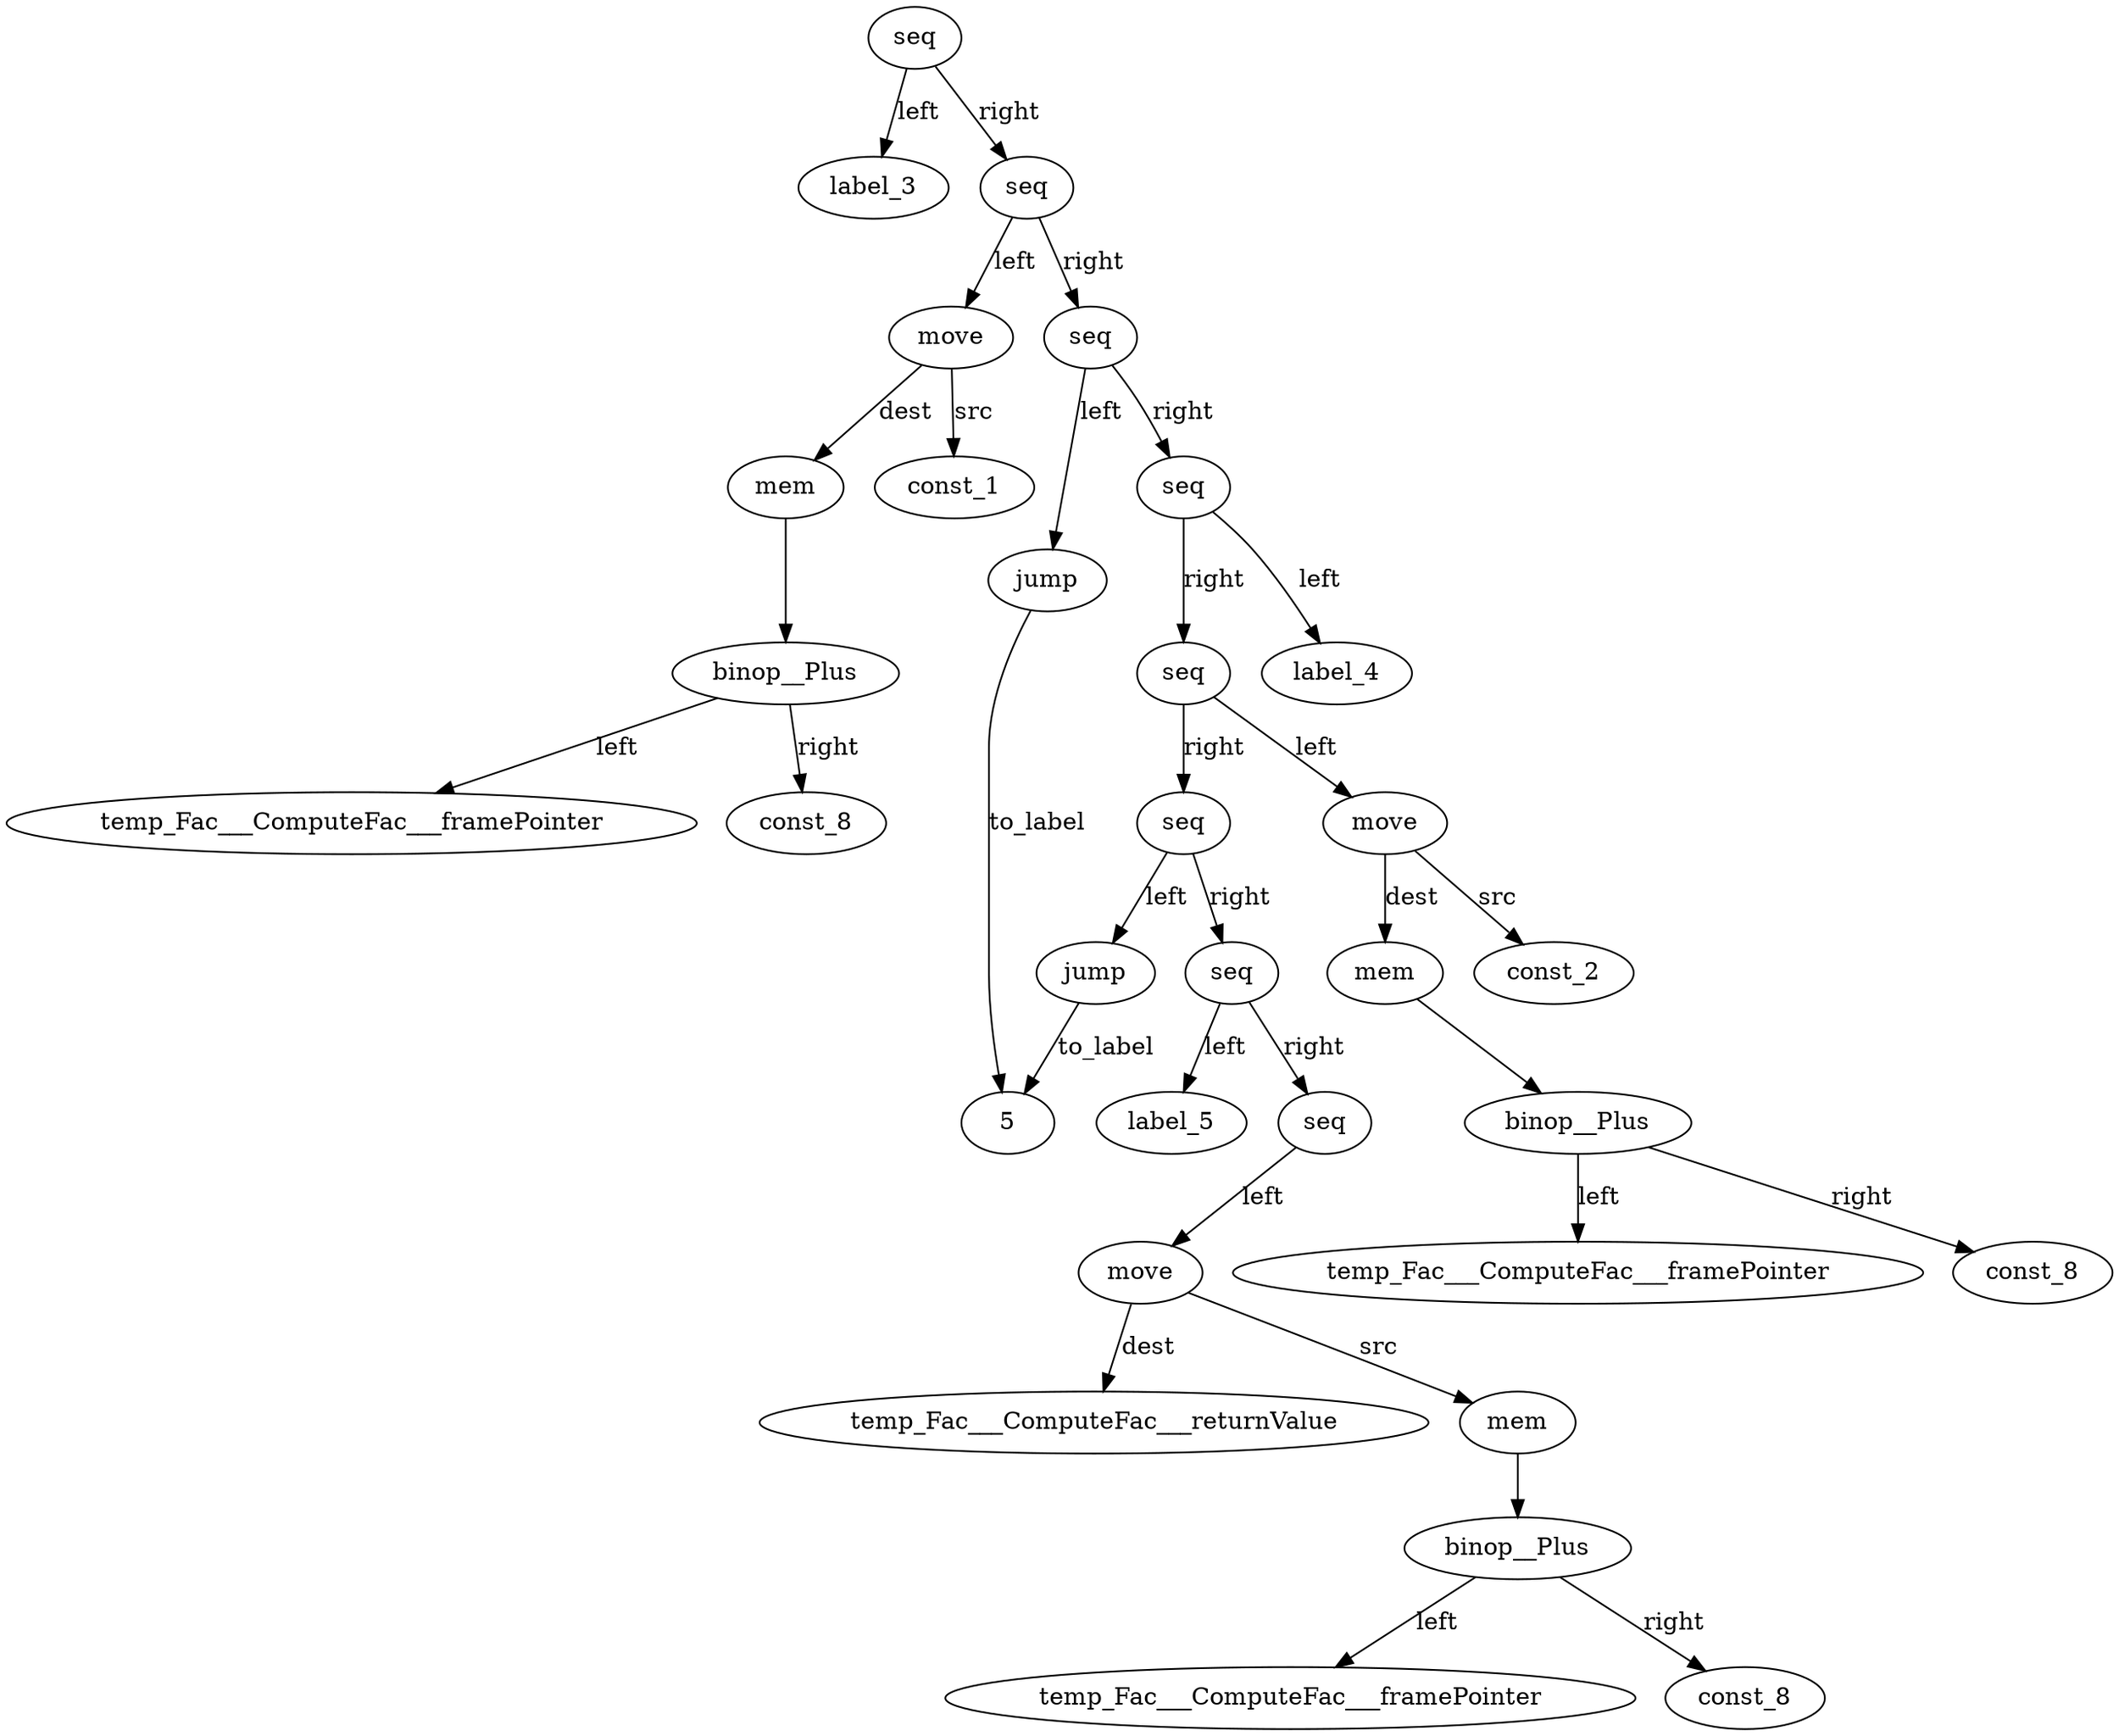 digraph {
label_3__id_0 [ label="label_3" ]; 
temp_Fac___ComputeFac___framePointer__id_1 [ label="temp_Fac___ComputeFac___framePointer" ]; 
const_8__id_2 [ label="const_8" ]; 
binop__Plus__id_3 [ label="binop__Plus" ]; 
binop__Plus__id_3 -> const_8__id_2 [ label="right"] ; 
binop__Plus__id_3 -> temp_Fac___ComputeFac___framePointer__id_1 [ label="left"] ; 
mem__id_4 [ label="mem" ]; 
mem__id_4 -> binop__Plus__id_3 ; 
const_1__id_5 [ label="const_1" ]; 
move__id_6 [ label="move" ]; 
move__id_6 -> mem__id_4 [ label="dest"] ; 
move__id_6 -> const_1__id_5 [ label="src"] ; 
jump__id_7 [ label="jump" ]; 
jump__id_7 -> 5 [ label="to_label"] ; 
label_4__id_8 [ label="label_4" ]; 
temp_Fac___ComputeFac___framePointer__id_9 [ label="temp_Fac___ComputeFac___framePointer" ]; 
const_8__id_10 [ label="const_8" ]; 
binop__Plus__id_11 [ label="binop__Plus" ]; 
binop__Plus__id_11 -> const_8__id_10 [ label="right"] ; 
binop__Plus__id_11 -> temp_Fac___ComputeFac___framePointer__id_9 [ label="left"] ; 
mem__id_12 [ label="mem" ]; 
mem__id_12 -> binop__Plus__id_11 ; 
const_2__id_13 [ label="const_2" ]; 
move__id_14 [ label="move" ]; 
move__id_14 -> mem__id_12 [ label="dest"] ; 
move__id_14 -> const_2__id_13 [ label="src"] ; 
jump__id_15 [ label="jump" ]; 
jump__id_15 -> 5 [ label="to_label"] ; 
label_5__id_16 [ label="label_5" ]; 
temp_Fac___ComputeFac___returnValue__id_17 [ label="temp_Fac___ComputeFac___returnValue" ]; 
temp_Fac___ComputeFac___framePointer__id_18 [ label="temp_Fac___ComputeFac___framePointer" ]; 
const_8__id_19 [ label="const_8" ]; 
binop__Plus__id_20 [ label="binop__Plus" ]; 
binop__Plus__id_20 -> const_8__id_19 [ label="right"] ; 
binop__Plus__id_20 -> temp_Fac___ComputeFac___framePointer__id_18 [ label="left"] ; 
mem__id_21 [ label="mem" ]; 
mem__id_21 -> binop__Plus__id_20 ; 
move__id_22 [ label="move" ]; 
move__id_22 -> temp_Fac___ComputeFac___returnValue__id_17 [ label="dest"] ; 
move__id_22 -> mem__id_21 [ label="src"] ; 
seq__id_23 [ label="seq" ]; 
seq__id_23 -> move__id_22 [ label="left"] ; 
seq__id_24 [ label="seq" ]; 
seq__id_24 -> label_5__id_16 [ label="left"] ; 
seq__id_24 -> seq__id_23 [ label="right"] ; 
seq__id_25 [ label="seq" ]; 
seq__id_25 -> jump__id_15 [ label="left"] ; 
seq__id_25 -> seq__id_24 [ label="right"] ; 
seq__id_26 [ label="seq" ]; 
seq__id_26 -> move__id_14 [ label="left"] ; 
seq__id_26 -> seq__id_25 [ label="right"] ; 
seq__id_27 [ label="seq" ]; 
seq__id_27 -> label_4__id_8 [ label="left"] ; 
seq__id_27 -> seq__id_26 [ label="right"] ; 
seq__id_28 [ label="seq" ]; 
seq__id_28 -> jump__id_7 [ label="left"] ; 
seq__id_28 -> seq__id_27 [ label="right"] ; 
seq__id_29 [ label="seq" ]; 
seq__id_29 -> move__id_6 [ label="left"] ; 
seq__id_29 -> seq__id_28 [ label="right"] ; 
seq__id_30 [ label="seq" ]; 
seq__id_30 -> label_3__id_0 [ label="left"] ; 
seq__id_30 -> seq__id_29 [ label="right"] ; 

}